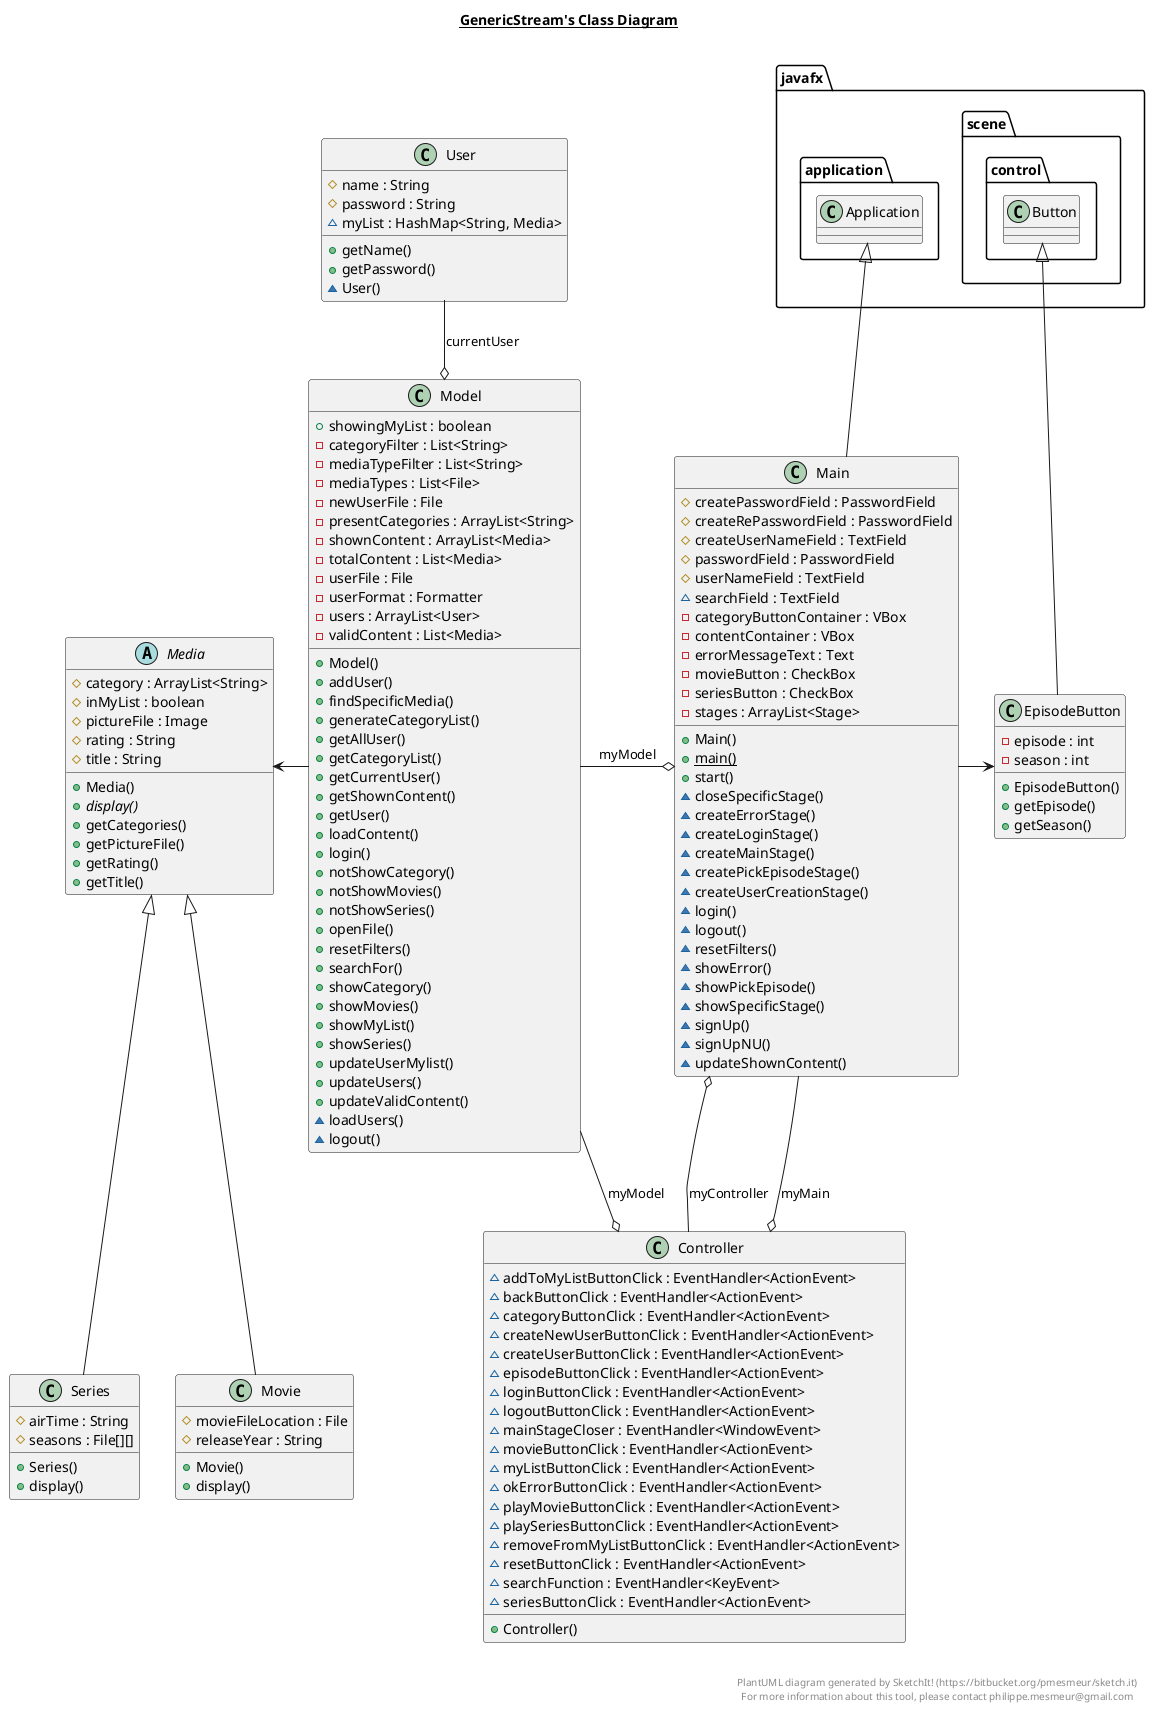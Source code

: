 @startuml

title __GenericStream's Class Diagram__\n

    class Controller {
        ~ addToMyListButtonClick : EventHandler<ActionEvent>
        ~ backButtonClick : EventHandler<ActionEvent>
        ~ categoryButtonClick : EventHandler<ActionEvent>
        ~ createNewUserButtonClick : EventHandler<ActionEvent>
        ~ createUserButtonClick : EventHandler<ActionEvent>
        ~ episodeButtonClick : EventHandler<ActionEvent>
        ~ loginButtonClick : EventHandler<ActionEvent>
        ~ logoutButtonClick : EventHandler<ActionEvent>
        ~ mainStageCloser : EventHandler<WindowEvent>
        ~ movieButtonClick : EventHandler<ActionEvent>
        ~ myListButtonClick : EventHandler<ActionEvent>
        ~ okErrorButtonClick : EventHandler<ActionEvent>
        ~ playMovieButtonClick : EventHandler<ActionEvent>
        ~ playSeriesButtonClick : EventHandler<ActionEvent>
        ~ removeFromMyListButtonClick : EventHandler<ActionEvent>
        ~ resetButtonClick : EventHandler<ActionEvent>
        ~ searchFunction : EventHandler<KeyEvent>
        ~ seriesButtonClick : EventHandler<ActionEvent>
        + Controller()
    }
  

    class EpisodeButton {
        - episode : int
        - season : int
        + EpisodeButton()
        + getEpisode()
        + getSeason()
    }
  

    class Main {
        # createPasswordField : PasswordField
        # createRePasswordField : PasswordField
        # createUserNameField : TextField
        # passwordField : PasswordField
        # userNameField : TextField
        ~ searchField : TextField
        - categoryButtonContainer : VBox
        - contentContainer : VBox
        - errorMessageText : Text
        - movieButton : CheckBox
        - seriesButton : CheckBox
        - stages : ArrayList<Stage>
        + Main()
        {static} + main()
        + start()
        ~ closeSpecificStage()
        ~ createErrorStage()
        ~ createLoginStage()
        ~ createMainStage()
        ~ createPickEpisodeStage()
        ~ createUserCreationStage()
        ~ login()
        ~ logout()
        ~ resetFilters()
        ~ showError()
        ~ showPickEpisode()
        ~ showSpecificStage()
        ~ signUp()
        ~ signUpNU()
        ~ updateShownContent()
    }
  

    abstract class Media {
        # category : ArrayList<String>
        # inMyList : boolean
        # pictureFile : Image
        # rating : String
        # title : String
        + Media()
        {abstract} + display()
        + getCategories()
        + getPictureFile()
        + getRating()
        + getTitle()
    }
  

    class Model {
        + showingMyList : boolean
        - categoryFilter : List<String>
        - mediaTypeFilter : List<String>
        - mediaTypes : List<File>
        - newUserFile : File
        - presentCategories : ArrayList<String>
        - shownContent : ArrayList<Media>
        - totalContent : List<Media>
        - userFile : File
        - userFormat : Formatter
        - users : ArrayList<User>
        - validContent : List<Media>
        + Model()
        + addUser()
        + findSpecificMedia()
        + generateCategoryList()
        + getAllUser()
        + getCategoryList()
        + getCurrentUser()
        + getShownContent()
        + getUser()
        + loadContent()
        + login()
        + notShowCategory()
        + notShowMovies()
        + notShowSeries()
        + openFile()
        + resetFilters()
        + searchFor()
        + showCategory()
        + showMovies()
        + showMyList()
        + showSeries()
        + updateUserMylist()
        + updateUsers()
        + updateValidContent()
        ~ loadUsers()
        ~ logout()
    }
  

    class Movie {
        # movieFileLocation : File
        # releaseYear : String
        + Movie()
        + display()
    }
  

    class Series {
        # airTime : String
        # seasons : File[][]
        + Series()
        + display()
    }


    class User {
        # name : String
        # password : String
        ~ myList : HashMap<String, Media>
        + getName()
        + getPassword()
        ~ User()
    }
  

  Controller o-- Main : myMain
  Controller o-- Model : myModel
  EpisodeButton -up-|> javafx.scene.control.Button
  Main -up-|> javafx.application.Application
  Main o-- Controller : myController
  Main o-left- Model : myModel
  Model o-up- User : currentUser
  Movie -up-|> Media
  Series -up-|> Media
  Model -left-> Media
  Main -right-> EpisodeButton


right footer


PlantUML diagram generated by SketchIt! (https://bitbucket.org/pmesmeur/sketch.it)
For more information about this tool, please contact philippe.mesmeur@gmail.com
endfooter

@enduml
